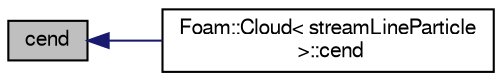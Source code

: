 digraph "cend"
{
  bgcolor="transparent";
  edge [fontname="FreeSans",fontsize="10",labelfontname="FreeSans",labelfontsize="10"];
  node [fontname="FreeSans",fontsize="10",shape=record];
  rankdir="LR";
  Node12249 [label="cend",height=0.2,width=0.4,color="black", fillcolor="grey75", style="filled", fontcolor="black"];
  Node12249 -> Node12250 [dir="back",color="midnightblue",fontsize="10",style="solid",fontname="FreeSans"];
  Node12250 [label="Foam::Cloud\< streamLineParticle\l \>::cend",height=0.2,width=0.4,color="black",URL="$a23562.html#a6c3c0620707f9c6b1648a4f7612cc83f"];
}
